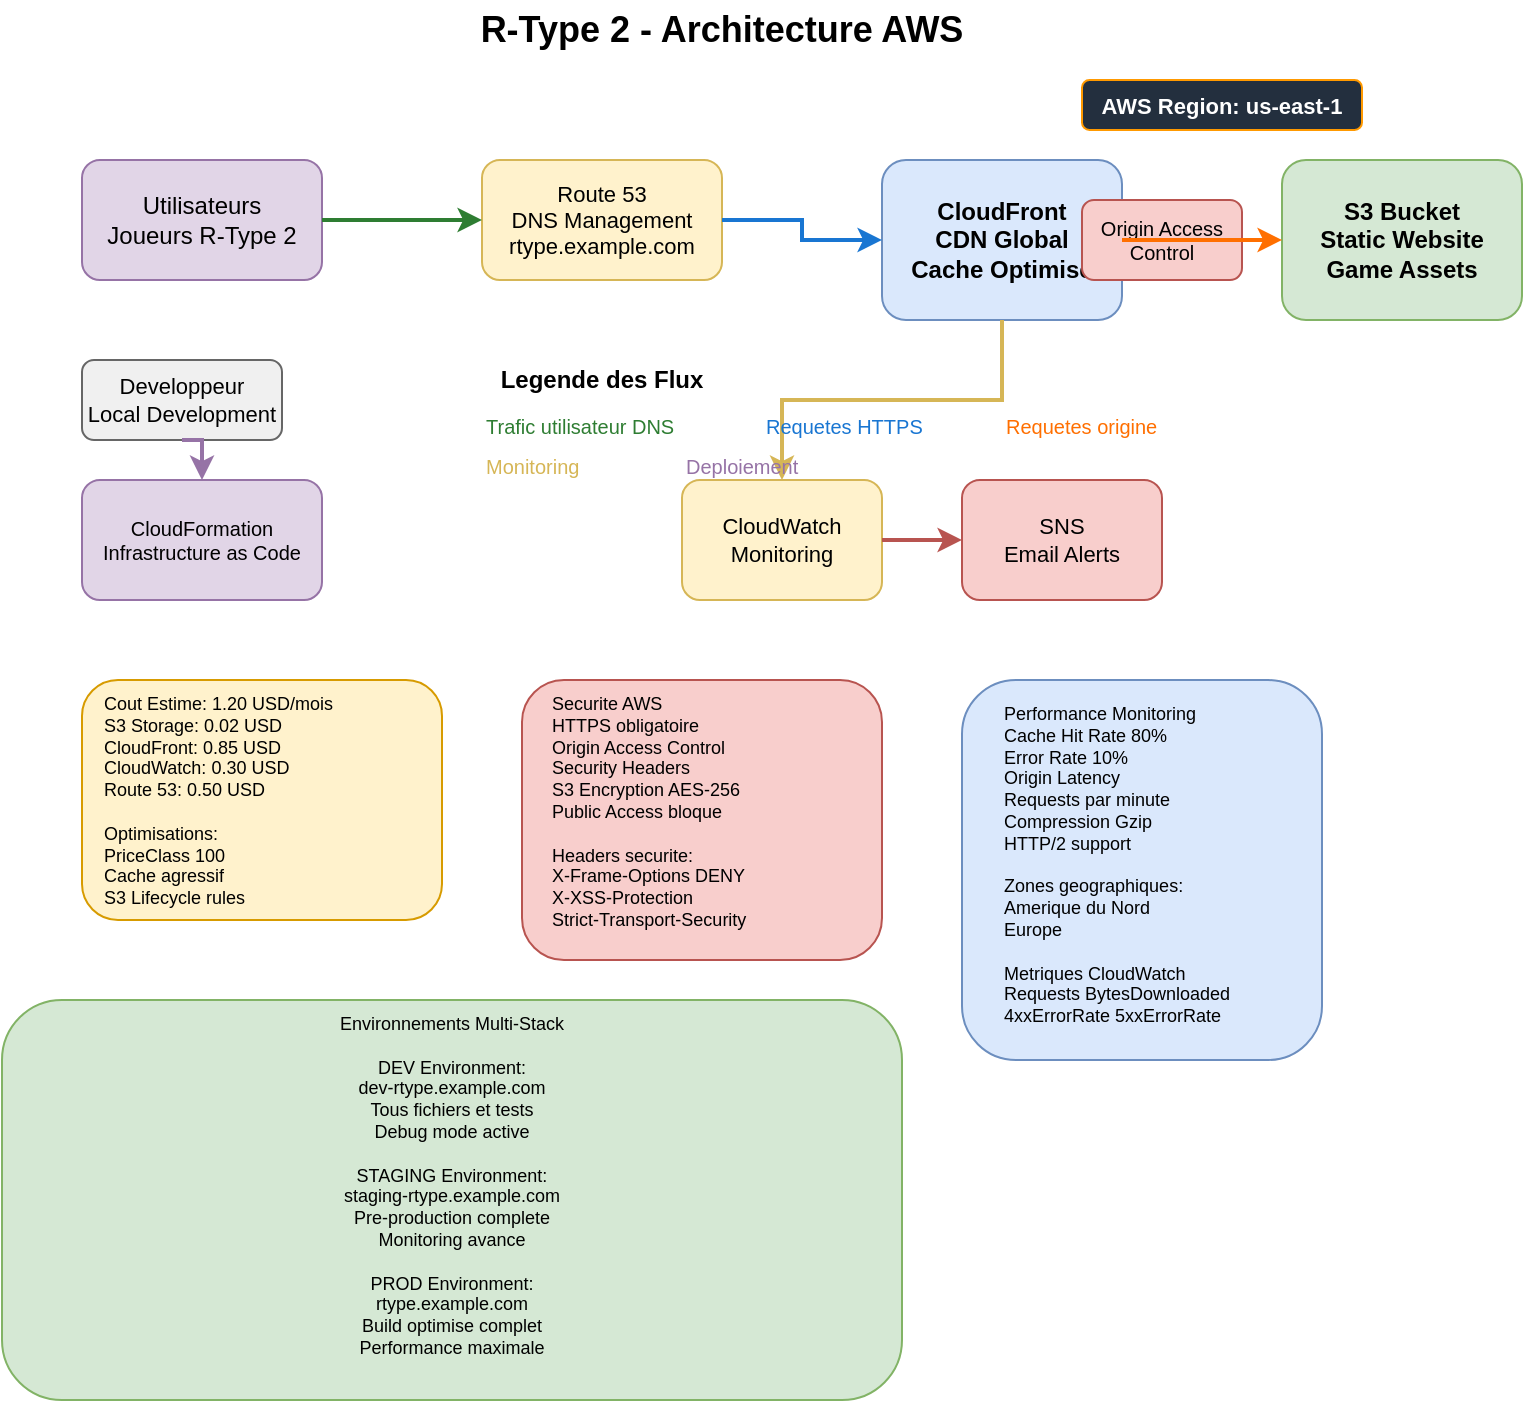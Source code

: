 <mxfile version="27.1.5">
  <diagram name="AWS Architecture" id="aws">
    <mxGraphModel dx="946" dy="644" grid="1" gridSize="10" guides="1" tooltips="1" connect="1" arrows="1" fold="1" page="1" pageScale="1" pageWidth="827" pageHeight="1169" math="0" shadow="0">
      <root>
        <mxCell id="0" />
        <mxCell id="1" parent="0" />
        <mxCell id="2" value="R-Type 2 - Architecture AWS" style="text;html=1;strokeColor=none;fillColor=none;align=center;verticalAlign=middle;whiteSpace=wrap;rounded=0;fontSize=18;fontStyle=1;" parent="1" vertex="1">
          <mxGeometry x="200" y="40" width="400" height="30" as="geometry" />
        </mxCell>
        <mxCell id="3" value="Utilisateurs&#xa;Joueurs R-Type 2" style="rounded=1;whiteSpace=wrap;html=1;fillColor=#e1d5e7;strokeColor=#9673a6;fontSize=12;" parent="1" vertex="1">
          <mxGeometry x="80" y="120" width="120" height="60" as="geometry" />
        </mxCell>
        <mxCell id="4" value="Route 53&#xa;DNS Management&#xa;rtype.example.com" style="rounded=1;whiteSpace=wrap;html=1;fillColor=#fff2cc;strokeColor=#d6b656;fontSize=11;" parent="1" vertex="1">
          <mxGeometry x="280" y="120" width="120" height="60" as="geometry" />
        </mxCell>
        <mxCell id="5" value="CloudFront&#xa;CDN Global&#xa;Cache Optimise" style="rounded=1;whiteSpace=wrap;html=1;fillColor=#dae8fc;strokeColor=#6c8ebf;fontSize=12;fontStyle=1;" parent="1" vertex="1">
          <mxGeometry x="480" y="120" width="120" height="80" as="geometry" />
        </mxCell>
        <mxCell id="6" value="S3 Bucket&#xa;Static Website&#xa;Game Assets" style="rounded=1;whiteSpace=wrap;html=1;fillColor=#d5e8d4;strokeColor=#82b366;fontSize=12;fontStyle=1;" parent="1" vertex="1">
          <mxGeometry x="680" y="120" width="120" height="80" as="geometry" />
        </mxCell>
        <mxCell id="7" value="Origin Access&#xa;Control" style="rounded=1;whiteSpace=wrap;html=1;fillColor=#f8cecc;strokeColor=#b85450;fontSize=10;" parent="1" vertex="1">
          <mxGeometry x="580" y="140" width="80" height="40" as="geometry" />
        </mxCell>
        <mxCell id="8" value="CloudWatch&#xa;Monitoring" style="rounded=1;whiteSpace=wrap;html=1;fillColor=#fff2cc;strokeColor=#d6b656;fontSize=11;" parent="1" vertex="1">
          <mxGeometry x="380" y="280" width="100" height="60" as="geometry" />
        </mxCell>
        <mxCell id="9" value="SNS&#xa;Email Alerts" style="rounded=1;whiteSpace=wrap;html=1;fillColor=#f8cecc;strokeColor=#b85450;fontSize=11;" parent="1" vertex="1">
          <mxGeometry x="520" y="280" width="100" height="60" as="geometry" />
        </mxCell>
        <mxCell id="10" value="CloudFormation&#xa;Infrastructure as Code" style="rounded=1;whiteSpace=wrap;html=1;fillColor=#e1d5e7;strokeColor=#9673a6;fontSize=10;" parent="1" vertex="1">
          <mxGeometry x="80" y="280" width="120" height="60" as="geometry" />
        </mxCell>
        <mxCell id="11" value="Developpeur&#xa;Local Development" style="rounded=1;whiteSpace=wrap;html=1;fillColor=#f0f0f0;strokeColor=#666666;fontSize=11;" parent="1" vertex="1">
          <mxGeometry x="80" y="220" width="100" height="40" as="geometry" />
        </mxCell>
        <mxCell id="12" style="edgeStyle=orthogonalEdgeStyle;rounded=0;orthogonalLoop=1;jettySize=auto;html=1;exitX=1;exitY=0.5;exitDx=0;exitDy=0;entryX=0;entryY=0.5;entryDx=0;entryDy=0;strokeWidth=2;strokeColor=#2E7D32;" parent="1" source="3" target="4" edge="1">
          <mxGeometry relative="1" as="geometry" />
        </mxCell>
        <mxCell id="13" style="edgeStyle=orthogonalEdgeStyle;rounded=0;orthogonalLoop=1;jettySize=auto;html=1;exitX=1;exitY=0.5;exitDx=0;exitDy=0;entryX=0;entryY=0.5;entryDx=0;entryDy=0;strokeWidth=2;strokeColor=#1976D2;" parent="1" source="4" target="5" edge="1">
          <mxGeometry relative="1" as="geometry" />
        </mxCell>
        <mxCell id="14" style="edgeStyle=orthogonalEdgeStyle;rounded=0;orthogonalLoop=1;jettySize=auto;html=1;exitX=1;exitY=0.5;exitDx=0;exitDy=0;entryX=0;entryY=0.5;entryDx=0;entryDy=0;strokeWidth=2;strokeColor=#FF6F00;" parent="1" source="5" target="6" edge="1">
          <mxGeometry relative="1" as="geometry" />
        </mxCell>
        <mxCell id="15" style="edgeStyle=orthogonalEdgeStyle;rounded=0;orthogonalLoop=1;jettySize=auto;html=1;exitX=0.5;exitY=1;exitDx=0;exitDy=0;entryX=0.5;entryY=0;entryDx=0;entryDy=0;strokeWidth=2;strokeColor=#D6B656;strokeStyle=dashed;" parent="1" source="5" target="8" edge="1">
          <mxGeometry relative="1" as="geometry" />
        </mxCell>
        <mxCell id="16" style="edgeStyle=orthogonalEdgeStyle;rounded=0;orthogonalLoop=1;jettySize=auto;html=1;exitX=1;exitY=0.5;exitDx=0;exitDy=0;entryX=0;entryY=0.5;entryDx=0;entryDy=0;strokeWidth=2;strokeColor=#B85450;strokeStyle=dashed;" parent="1" source="8" target="9" edge="1">
          <mxGeometry relative="1" as="geometry" />
        </mxCell>
        <mxCell id="17" style="edgeStyle=orthogonalEdgeStyle;rounded=0;orthogonalLoop=1;jettySize=auto;html=1;exitX=0.5;exitY=1;exitDx=0;exitDy=0;entryX=0.5;entryY=0;entryDx=0;entryDy=0;strokeWidth=2;strokeColor=#9673A6;" parent="1" source="11" target="10" edge="1">
          <mxGeometry relative="1" as="geometry" />
        </mxCell>
        <mxCell id="18" value="Cout Estime: 1.20 USD/mois&#xa;S3 Storage: 0.02 USD&#xa;CloudFront: 0.85 USD&#xa;CloudWatch: 0.30 USD&#xa;Route 53: 0.50 USD&#xa;&#xa;Optimisations:&#xa;PriceClass 100&#xa;Cache agressif&#xa;S3 Lifecycle rules" style="text;html=1;strokeColor=#d79b00;fillColor=#fff2cc;align=left;verticalAlign=top;whiteSpace=wrap;rounded=1;fontSize=9;spacingLeft=9;" parent="1" vertex="1">
          <mxGeometry x="80" y="380" width="180" height="120" as="geometry" />
        </mxCell>
        <mxCell id="19" value="Securite AWS&#xa;HTTPS obligatoire&#xa;Origin Access Control&#xa;Security Headers&#xa;S3 Encryption AES-256&#xa;Public Access bloque&#xa;&#xa;Headers securite:&#xa;X-Frame-Options DENY&#xa;X-XSS-Protection&#xa;Strict-Transport-Security" style="text;html=1;strokeColor=#b85450;fillColor=#f8cecc;align=left;verticalAlign=top;whiteSpace=wrap;rounded=1;fontSize=9;spacingLeft=13;" parent="1" vertex="1">
          <mxGeometry x="300" y="380" width="180" height="140" as="geometry" />
        </mxCell>
        <mxCell id="20" value="Performance Monitoring&#xa;Cache Hit Rate 80%&#xa;Error Rate 10%&#xa;Origin Latency&#xa;Requests par minute&#xa;Compression Gzip&#xa;HTTP/2 support&#xa;&#xa;Zones geographiques:&#xa;Amerique du Nord&#xa;Europe&#xa;&#xa;Metriques CloudWatch&#xa;Requests BytesDownloaded&#xa;4xxErrorRate 5xxErrorRate" style="text;html=1;strokeColor=#6c8ebf;fillColor=#dae8fc;align=left;verticalAlign=top;whiteSpace=wrap;rounded=1;fontSize=9;spacingRight=6;spacingTop=5;spacingLeft=19;" parent="1" vertex="1">
          <mxGeometry x="520" y="380" width="180" height="190" as="geometry" />
        </mxCell>
        <mxCell id="21" value="Environnements Multi-Stack&#xa;&#xa;DEV Environment:&#xa;dev-rtype.example.com&#xa;Tous fichiers et tests&#xa;Debug mode active&#xa;&#xa;STAGING Environment:&#xa;staging-rtype.example.com&#xa;Pre-production complete&#xa;Monitoring avance&#xa;&#xa;PROD Environment:&#xa;rtype.example.com&#xa;Build optimise complet&#xa;Performance maximale" style="text;html=1;strokeColor=#82b366;fillColor=#d5e8d4;align=center;verticalAlign=top;whiteSpace=wrap;rounded=1;fontSize=9;" parent="1" vertex="1">
          <mxGeometry x="40" y="540" width="450" height="200" as="geometry" />
        </mxCell>
        <mxCell id="22" value="Legende des Flux" style="text;html=1;strokeColor=none;fillColor=none;align=center;verticalAlign=middle;whiteSpace=wrap;rounded=0;fontSize=12;fontStyle=1;" parent="1" vertex="1">
          <mxGeometry x="280" y="220" width="120" height="20" as="geometry" />
        </mxCell>
        <mxCell id="23" value="Trafic utilisateur DNS" style="text;html=1;strokeColor=none;fillColor=none;align=left;verticalAlign=middle;whiteSpace=wrap;rounded=0;fontSize=10;fontColor=#2E7D32;" parent="1" vertex="1">
          <mxGeometry x="280" y="245" width="120" height="15" as="geometry" />
        </mxCell>
        <mxCell id="24" value="Requetes HTTPS" style="text;html=1;strokeColor=none;fillColor=none;align=left;verticalAlign=middle;whiteSpace=wrap;rounded=0;fontSize=10;fontColor=#1976D2;" parent="1" vertex="1">
          <mxGeometry x="420" y="245" width="100" height="15" as="geometry" />
        </mxCell>
        <mxCell id="25" value="Requetes origine" style="text;html=1;strokeColor=none;fillColor=none;align=left;verticalAlign=middle;whiteSpace=wrap;rounded=0;fontSize=10;fontColor=#FF6F00;" parent="1" vertex="1">
          <mxGeometry x="540" y="245" width="100" height="15" as="geometry" />
        </mxCell>
        <mxCell id="26" value="Monitoring" style="text;html=1;strokeColor=none;fillColor=none;align=left;verticalAlign=middle;whiteSpace=wrap;rounded=0;fontSize=10;fontColor=#D6B656;" parent="1" vertex="1">
          <mxGeometry x="280" y="265" width="80" height="15" as="geometry" />
        </mxCell>
        <mxCell id="27" value="Deploiement" style="text;html=1;strokeColor=none;fillColor=none;align=left;verticalAlign=middle;whiteSpace=wrap;rounded=0;fontSize=10;fontColor=#9673A6;" parent="1" vertex="1">
          <mxGeometry x="380" y="265" width="80" height="15" as="geometry" />
        </mxCell>
        <mxCell id="28" value="AWS Region: us-east-1" style="rounded=1;whiteSpace=wrap;html=1;fillColor=#232F3E;strokeColor=#FF9900;fontColor=#FFFFFF;fontSize=11;fontStyle=1;" parent="1" vertex="1">
          <mxGeometry x="580" y="80" width="140" height="25" as="geometry" />
        </mxCell>
      </root>
    </mxGraphModel>
  </diagram>
</mxfile>
